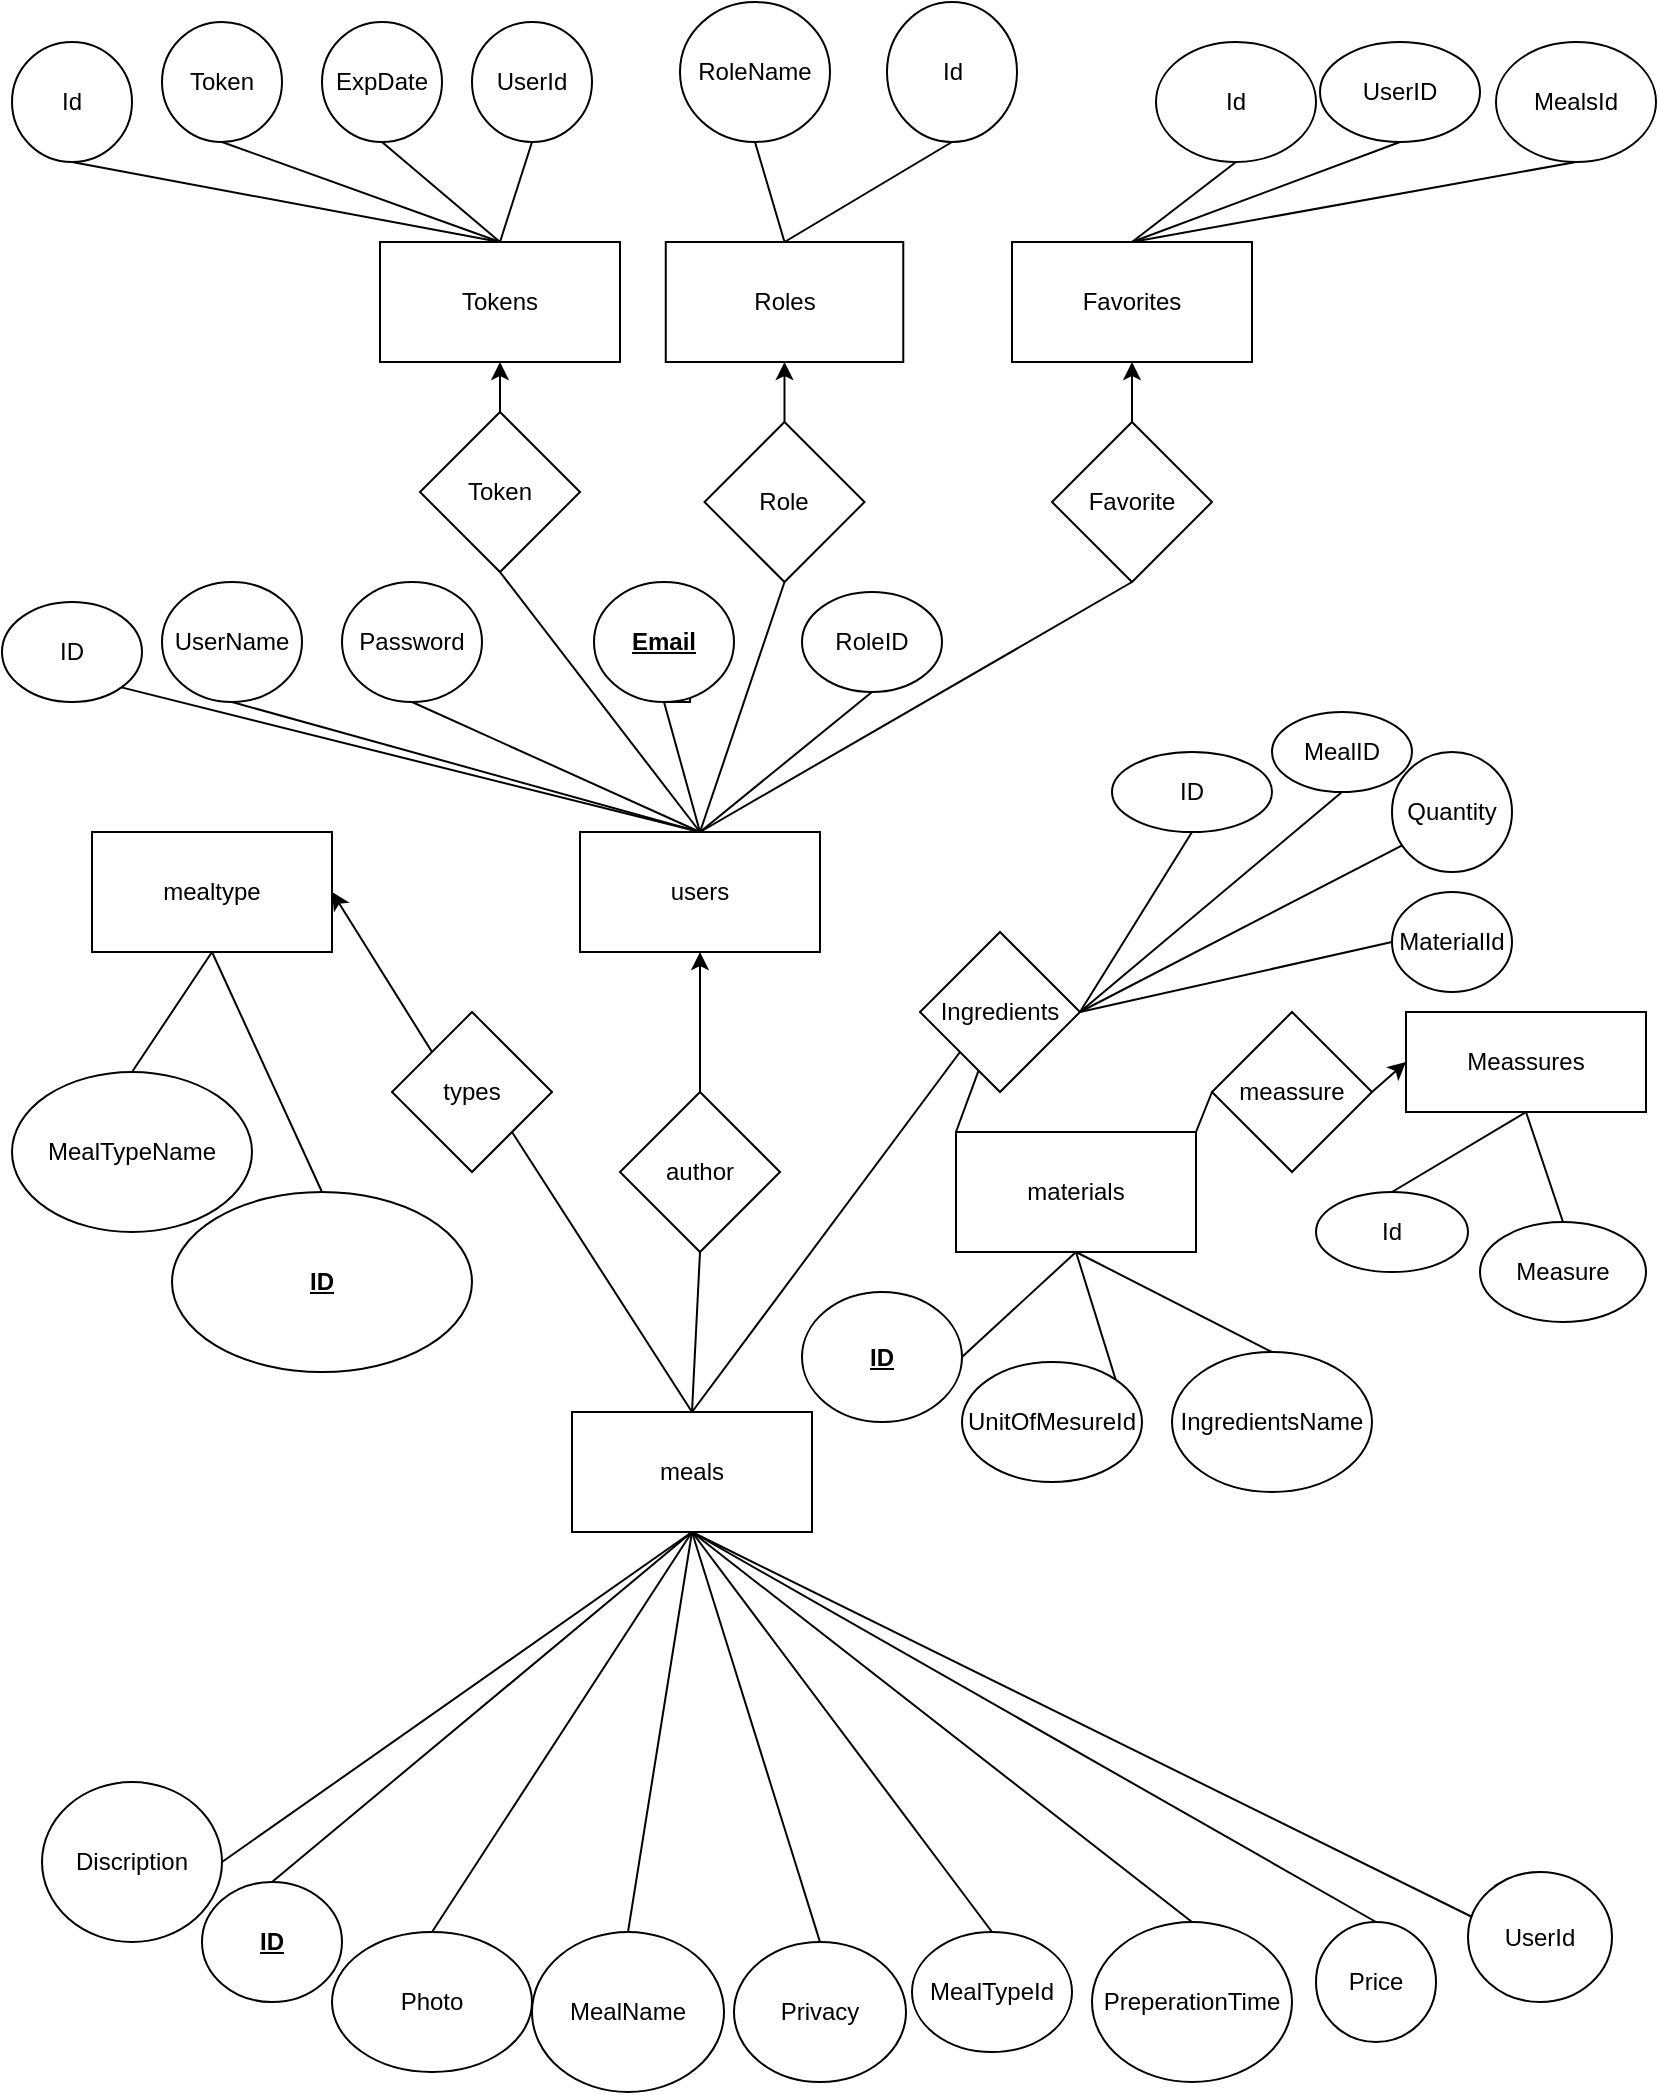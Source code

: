 <mxfile version="20.7.4" type="device"><diagram id="C5RBs43oDa-KdzZeNtuy" name="Page-1"><mxGraphModel dx="2049" dy="1091" grid="1" gridSize="10" guides="1" tooltips="1" connect="1" arrows="1" fold="1" page="1" pageScale="1" pageWidth="827" pageHeight="1169" math="0" shadow="0"><root><mxCell id="WIyWlLk6GJQsqaUBKTNV-0"/><mxCell id="WIyWlLk6GJQsqaUBKTNV-1" parent="WIyWlLk6GJQsqaUBKTNV-0"/><mxCell id="YOdgqenFXAgYVyXsKWTH-5" value="MealTypeName" style="ellipse;whiteSpace=wrap;html=1;" parent="WIyWlLk6GJQsqaUBKTNV-1" vertex="1"><mxGeometry x="5" y="655" width="120" height="80" as="geometry"/></mxCell><mxCell id="YOdgqenFXAgYVyXsKWTH-6" value="UserName" style="ellipse;whiteSpace=wrap;html=1;strokeColor=default;" parent="WIyWlLk6GJQsqaUBKTNV-1" vertex="1"><mxGeometry x="80" y="410" width="70" height="60" as="geometry"/></mxCell><mxCell id="YOdgqenFXAgYVyXsKWTH-7" value="Password" style="ellipse;whiteSpace=wrap;html=1;strokeColor=default;" parent="WIyWlLk6GJQsqaUBKTNV-1" vertex="1"><mxGeometry x="170" y="410" width="70" height="60" as="geometry"/></mxCell><mxCell id="YOdgqenFXAgYVyXsKWTH-8" value="MealName" style="ellipse;whiteSpace=wrap;html=1;strokeColor=default;" parent="WIyWlLk6GJQsqaUBKTNV-1" vertex="1"><mxGeometry x="265" y="1085" width="96" height="80" as="geometry"/></mxCell><mxCell id="YOdgqenFXAgYVyXsKWTH-9" value="PreperationTime" style="ellipse;whiteSpace=wrap;html=1;strokeColor=default;" parent="WIyWlLk6GJQsqaUBKTNV-1" vertex="1"><mxGeometry x="545" y="1080" width="100" height="80" as="geometry"/></mxCell><mxCell id="YOdgqenFXAgYVyXsKWTH-10" value="Price" style="ellipse;whiteSpace=wrap;html=1;strokeColor=default;" parent="WIyWlLk6GJQsqaUBKTNV-1" vertex="1"><mxGeometry x="657" y="1080" width="60" height="60" as="geometry"/></mxCell><mxCell id="YOdgqenFXAgYVyXsKWTH-11" value="Photo" style="ellipse;whiteSpace=wrap;html=1;strokeColor=default;" parent="WIyWlLk6GJQsqaUBKTNV-1" vertex="1"><mxGeometry x="165" y="1085" width="100" height="70" as="geometry"/></mxCell><mxCell id="YOdgqenFXAgYVyXsKWTH-12" value="Discription" style="ellipse;whiteSpace=wrap;html=1;" parent="WIyWlLk6GJQsqaUBKTNV-1" vertex="1"><mxGeometry x="20" y="1010" width="90" height="80" as="geometry"/></mxCell><mxCell id="YOdgqenFXAgYVyXsKWTH-14" value="Quantity" style="ellipse;whiteSpace=wrap;html=1;strokeColor=default;" parent="WIyWlLk6GJQsqaUBKTNV-1" vertex="1"><mxGeometry x="695" y="495" width="60" height="60" as="geometry"/></mxCell><mxCell id="YOdgqenFXAgYVyXsKWTH-15" value="IngredientsName" style="ellipse;whiteSpace=wrap;html=1;" parent="WIyWlLk6GJQsqaUBKTNV-1" vertex="1"><mxGeometry x="585" y="795" width="100" height="70" as="geometry"/></mxCell><mxCell id="YOdgqenFXAgYVyXsKWTH-16" value="UnitOfMesureId" style="ellipse;whiteSpace=wrap;html=1;strokeColor=default;" parent="WIyWlLk6GJQsqaUBKTNV-1" vertex="1"><mxGeometry x="480" y="800" width="90" height="60" as="geometry"/></mxCell><mxCell id="1sOyFFj8viELTWssfKaj-52" style="edgeStyle=orthogonalEdgeStyle;rounded=0;orthogonalLoop=1;jettySize=auto;html=1;exitX=0.5;exitY=1;exitDx=0;exitDy=0;" parent="WIyWlLk6GJQsqaUBKTNV-1" source="YOdgqenFXAgYVyXsKWTH-20" edge="1"><mxGeometry relative="1" as="geometry"><mxPoint x="344.0" y="440" as="targetPoint"/></mxGeometry></mxCell><mxCell id="YOdgqenFXAgYVyXsKWTH-20" value="&lt;b&gt;&lt;u&gt;Email&lt;/u&gt;&lt;/b&gt;" style="ellipse;whiteSpace=wrap;html=1;strokeColor=default;" parent="WIyWlLk6GJQsqaUBKTNV-1" vertex="1"><mxGeometry x="296" y="410" width="70" height="60" as="geometry"/></mxCell><mxCell id="YOdgqenFXAgYVyXsKWTH-21" value="&lt;u&gt;&lt;b&gt;ID&lt;/b&gt;&lt;/u&gt;" style="ellipse;whiteSpace=wrap;html=1;direction=south;strokeColor=default;" parent="WIyWlLk6GJQsqaUBKTNV-1" vertex="1"><mxGeometry x="85" y="715" width="150" height="90" as="geometry"/></mxCell><mxCell id="YOdgqenFXAgYVyXsKWTH-22" value="&lt;b&gt;&lt;u&gt;ID&lt;/u&gt;&lt;/b&gt;" style="ellipse;whiteSpace=wrap;html=1;strokeColor=default;" parent="WIyWlLk6GJQsqaUBKTNV-1" vertex="1"><mxGeometry x="100" y="1060" width="70" height="60" as="geometry"/></mxCell><mxCell id="YOdgqenFXAgYVyXsKWTH-24" value="&lt;b&gt;&lt;u&gt;ID&lt;/u&gt;&lt;/b&gt;" style="ellipse;whiteSpace=wrap;html=1;strokeColor=default;" parent="WIyWlLk6GJQsqaUBKTNV-1" vertex="1"><mxGeometry x="400" y="765" width="80" height="65" as="geometry"/></mxCell><mxCell id="YOdgqenFXAgYVyXsKWTH-25" value="Ingredients" style="rhombus;whiteSpace=wrap;html=1;strokeColor=default;" parent="WIyWlLk6GJQsqaUBKTNV-1" vertex="1"><mxGeometry x="459" y="585" width="80" height="80" as="geometry"/></mxCell><mxCell id="YOdgqenFXAgYVyXsKWTH-26" value="" style="endArrow=none;html=1;rounded=0;entryX=0.089;entryY=0.776;entryDx=0;entryDy=0;entryPerimeter=0;exitX=1;exitY=0.5;exitDx=0;exitDy=0;strokeColor=default;endFill=0;" parent="WIyWlLk6GJQsqaUBKTNV-1" source="YOdgqenFXAgYVyXsKWTH-25" target="YOdgqenFXAgYVyXsKWTH-14" edge="1"><mxGeometry width="50" height="50" relative="1" as="geometry"><mxPoint x="525" y="685" as="sourcePoint"/><mxPoint x="555" y="825" as="targetPoint"/></mxGeometry></mxCell><mxCell id="YOdgqenFXAgYVyXsKWTH-29" value="mealtype" style="rounded=0;whiteSpace=wrap;html=1;strokeColor=default;" parent="WIyWlLk6GJQsqaUBKTNV-1" vertex="1"><mxGeometry x="45" y="535" width="120" height="60" as="geometry"/></mxCell><mxCell id="YOdgqenFXAgYVyXsKWTH-30" value="meals" style="rounded=0;whiteSpace=wrap;html=1;strokeColor=default;" parent="WIyWlLk6GJQsqaUBKTNV-1" vertex="1"><mxGeometry x="285" y="825" width="120" height="60" as="geometry"/></mxCell><mxCell id="YOdgqenFXAgYVyXsKWTH-31" value="users" style="rounded=0;whiteSpace=wrap;html=1;strokeColor=default;" parent="WIyWlLk6GJQsqaUBKTNV-1" vertex="1"><mxGeometry x="289" y="535" width="120" height="60" as="geometry"/></mxCell><mxCell id="YOdgqenFXAgYVyXsKWTH-34" value="" style="endArrow=none;html=1;rounded=0;entryX=0.5;entryY=0;entryDx=0;entryDy=0;strokeColor=default;endFill=0;exitX=0.5;exitY=1;exitDx=0;exitDy=0;" parent="WIyWlLk6GJQsqaUBKTNV-1" source="lvghc1eeIKJdrnbt8-fj-0" target="YOdgqenFXAgYVyXsKWTH-15" edge="1"><mxGeometry width="50" height="50" relative="1" as="geometry"><mxPoint x="595" y="745" as="sourcePoint"/><mxPoint x="555" y="825" as="targetPoint"/></mxGeometry></mxCell><mxCell id="YOdgqenFXAgYVyXsKWTH-40" value="" style="endArrow=none;html=1;rounded=0;entryX=1;entryY=0.5;entryDx=0;entryDy=0;strokeColor=default;endFill=0;exitX=0.5;exitY=1;exitDx=0;exitDy=0;" parent="WIyWlLk6GJQsqaUBKTNV-1" source="lvghc1eeIKJdrnbt8-fj-0" target="YOdgqenFXAgYVyXsKWTH-24" edge="1"><mxGeometry width="50" height="50" relative="1" as="geometry"><mxPoint x="595" y="745" as="sourcePoint"/><mxPoint x="555" y="755" as="targetPoint"/></mxGeometry></mxCell><mxCell id="YOdgqenFXAgYVyXsKWTH-41" value="" style="endArrow=none;html=1;rounded=0;exitX=0.5;exitY=1;exitDx=0;exitDy=0;entryX=0.5;entryY=0;entryDx=0;entryDy=0;strokeColor=default;endFill=0;" parent="WIyWlLk6GJQsqaUBKTNV-1" source="YOdgqenFXAgYVyXsKWTH-30" target="YOdgqenFXAgYVyXsKWTH-8" edge="1"><mxGeometry width="50" height="50" relative="1" as="geometry"><mxPoint x="505" y="1225" as="sourcePoint"/><mxPoint x="555" y="1175" as="targetPoint"/></mxGeometry></mxCell><mxCell id="YOdgqenFXAgYVyXsKWTH-42" value="" style="endArrow=none;html=1;rounded=0;entryX=0.5;entryY=0;entryDx=0;entryDy=0;exitX=0.5;exitY=1;exitDx=0;exitDy=0;strokeColor=default;endFill=0;" parent="WIyWlLk6GJQsqaUBKTNV-1" source="YOdgqenFXAgYVyXsKWTH-30" target="YOdgqenFXAgYVyXsKWTH-9" edge="1"><mxGeometry width="50" height="50" relative="1" as="geometry"><mxPoint x="325" y="1035" as="sourcePoint"/><mxPoint x="555" y="1175" as="targetPoint"/></mxGeometry></mxCell><mxCell id="YOdgqenFXAgYVyXsKWTH-43" value="" style="endArrow=none;html=1;rounded=0;entryX=0.5;entryY=0;entryDx=0;entryDy=0;exitX=0.5;exitY=1;exitDx=0;exitDy=0;strokeColor=default;endFill=0;" parent="WIyWlLk6GJQsqaUBKTNV-1" source="YOdgqenFXAgYVyXsKWTH-30" target="YOdgqenFXAgYVyXsKWTH-10" edge="1"><mxGeometry width="50" height="50" relative="1" as="geometry"><mxPoint x="325" y="1035" as="sourcePoint"/><mxPoint x="525" y="1175" as="targetPoint"/></mxGeometry></mxCell><mxCell id="YOdgqenFXAgYVyXsKWTH-46" value="" style="endArrow=none;html=1;rounded=0;entryX=0.5;entryY=0;entryDx=0;entryDy=0;exitX=0.5;exitY=1;exitDx=0;exitDy=0;strokeColor=default;endFill=0;" parent="WIyWlLk6GJQsqaUBKTNV-1" source="YOdgqenFXAgYVyXsKWTH-30" target="YOdgqenFXAgYVyXsKWTH-11" edge="1"><mxGeometry width="50" height="50" relative="1" as="geometry"><mxPoint x="365" y="1005" as="sourcePoint"/><mxPoint x="525" y="1175" as="targetPoint"/></mxGeometry></mxCell><mxCell id="YOdgqenFXAgYVyXsKWTH-47" value="" style="endArrow=none;html=1;rounded=0;entryX=0.5;entryY=0;entryDx=0;entryDy=0;exitX=0.5;exitY=1;exitDx=0;exitDy=0;strokeColor=default;endFill=0;" parent="WIyWlLk6GJQsqaUBKTNV-1" source="YOdgqenFXAgYVyXsKWTH-29" target="YOdgqenFXAgYVyXsKWTH-5" edge="1"><mxGeometry width="50" height="50" relative="1" as="geometry"><mxPoint x="415" y="1095" as="sourcePoint"/><mxPoint x="465" y="1045" as="targetPoint"/></mxGeometry></mxCell><mxCell id="YOdgqenFXAgYVyXsKWTH-49" value="" style="endArrow=none;html=1;rounded=0;entryX=0.5;entryY=0;entryDx=0;entryDy=0;exitX=0.5;exitY=1;exitDx=0;exitDy=0;strokeColor=default;endFill=0;" parent="WIyWlLk6GJQsqaUBKTNV-1" source="YOdgqenFXAgYVyXsKWTH-30" target="YOdgqenFXAgYVyXsKWTH-22" edge="1"><mxGeometry width="50" height="50" relative="1" as="geometry"><mxPoint x="415" y="1095" as="sourcePoint"/><mxPoint x="465" y="1045" as="targetPoint"/></mxGeometry></mxCell><mxCell id="YOdgqenFXAgYVyXsKWTH-50" value="" style="endArrow=none;html=1;rounded=0;exitX=0.5;exitY=1;exitDx=0;exitDy=0;entryX=0;entryY=0.5;entryDx=0;entryDy=0;strokeColor=default;endFill=0;" parent="WIyWlLk6GJQsqaUBKTNV-1" source="YOdgqenFXAgYVyXsKWTH-29" target="YOdgqenFXAgYVyXsKWTH-21" edge="1"><mxGeometry width="50" height="50" relative="1" as="geometry"><mxPoint x="415" y="1095" as="sourcePoint"/><mxPoint x="465" y="1045" as="targetPoint"/></mxGeometry></mxCell><mxCell id="YOdgqenFXAgYVyXsKWTH-53" value="" style="endArrow=none;html=1;rounded=0;entryX=1;entryY=0.5;entryDx=0;entryDy=0;exitX=0.5;exitY=1;exitDx=0;exitDy=0;strokeColor=default;endFill=0;" parent="WIyWlLk6GJQsqaUBKTNV-1" source="YOdgqenFXAgYVyXsKWTH-30" target="YOdgqenFXAgYVyXsKWTH-12" edge="1"><mxGeometry width="50" height="50" relative="1" as="geometry"><mxPoint x="365" y="985" as="sourcePoint"/><mxPoint x="465" y="1285" as="targetPoint"/></mxGeometry></mxCell><mxCell id="YOdgqenFXAgYVyXsKWTH-54" value="" style="endArrow=none;html=1;rounded=0;entryX=0.5;entryY=1;entryDx=0;entryDy=0;exitX=0.5;exitY=0;exitDx=0;exitDy=0;strokeColor=default;endFill=0;" parent="WIyWlLk6GJQsqaUBKTNV-1" source="YOdgqenFXAgYVyXsKWTH-31" target="YOdgqenFXAgYVyXsKWTH-6" edge="1"><mxGeometry width="50" height="50" relative="1" as="geometry"><mxPoint x="415" y="865" as="sourcePoint"/><mxPoint x="170" y="465" as="targetPoint"/></mxGeometry></mxCell><mxCell id="YOdgqenFXAgYVyXsKWTH-55" value="" style="endArrow=none;html=1;rounded=0;entryX=0.5;entryY=1;entryDx=0;entryDy=0;exitX=0.5;exitY=0;exitDx=0;exitDy=0;strokeColor=default;endFill=0;" parent="WIyWlLk6GJQsqaUBKTNV-1" source="YOdgqenFXAgYVyXsKWTH-31" target="YOdgqenFXAgYVyXsKWTH-7" edge="1"><mxGeometry width="50" height="50" relative="1" as="geometry"><mxPoint x="415" y="865" as="sourcePoint"/><mxPoint x="465" y="815" as="targetPoint"/></mxGeometry></mxCell><mxCell id="YOdgqenFXAgYVyXsKWTH-56" value="" style="endArrow=none;html=1;rounded=0;exitX=0.5;exitY=0;exitDx=0;exitDy=0;entryX=0.5;entryY=1;entryDx=0;entryDy=0;strokeColor=default;endFill=0;" parent="WIyWlLk6GJQsqaUBKTNV-1" source="YOdgqenFXAgYVyXsKWTH-31" target="YOdgqenFXAgYVyXsKWTH-20" edge="1"><mxGeometry width="50" height="50" relative="1" as="geometry"><mxPoint x="415" y="865" as="sourcePoint"/><mxPoint x="465" y="815" as="targetPoint"/></mxGeometry></mxCell><mxCell id="YOdgqenFXAgYVyXsKWTH-58" value="" style="endArrow=none;html=1;rounded=0;entryX=0;entryY=1;entryDx=0;entryDy=0;exitX=0.5;exitY=0;exitDx=0;exitDy=0;strokeColor=default;endFill=0;" parent="WIyWlLk6GJQsqaUBKTNV-1" source="YOdgqenFXAgYVyXsKWTH-30" target="YOdgqenFXAgYVyXsKWTH-25" edge="1"><mxGeometry width="50" height="50" relative="1" as="geometry"><mxPoint x="415" y="865" as="sourcePoint"/><mxPoint x="465" y="815" as="targetPoint"/></mxGeometry></mxCell><mxCell id="YOdgqenFXAgYVyXsKWTH-59" value="" style="endArrow=none;html=1;rounded=0;entryX=0;entryY=0;entryDx=0;entryDy=0;strokeColor=default;endFill=0;" parent="WIyWlLk6GJQsqaUBKTNV-1" source="YOdgqenFXAgYVyXsKWTH-25" target="lvghc1eeIKJdrnbt8-fj-0" edge="1"><mxGeometry width="50" height="50" relative="1" as="geometry"><mxPoint x="415" y="865" as="sourcePoint"/><mxPoint x="555" y="705" as="targetPoint"/></mxGeometry></mxCell><mxCell id="YOdgqenFXAgYVyXsKWTH-60" value="" style="endArrow=classic;html=1;rounded=0;entryX=1;entryY=0.5;entryDx=0;entryDy=0;exitX=0;exitY=0;exitDx=0;exitDy=0;strokeColor=default;endFill=1;startArrow=none;" parent="WIyWlLk6GJQsqaUBKTNV-1" source="YOdgqenFXAgYVyXsKWTH-73" target="YOdgqenFXAgYVyXsKWTH-29" edge="1"><mxGeometry width="50" height="50" relative="1" as="geometry"><mxPoint x="415" y="865" as="sourcePoint"/><mxPoint x="465" y="815" as="targetPoint"/></mxGeometry></mxCell><mxCell id="YOdgqenFXAgYVyXsKWTH-61" value="author" style="rhombus;whiteSpace=wrap;html=1;strokeColor=default;" parent="WIyWlLk6GJQsqaUBKTNV-1" vertex="1"><mxGeometry x="309" y="665" width="80" height="80" as="geometry"/></mxCell><mxCell id="YOdgqenFXAgYVyXsKWTH-62" value="" style="endArrow=classic;html=1;rounded=0;entryX=0.5;entryY=1;entryDx=0;entryDy=0;exitX=0.5;exitY=0;exitDx=0;exitDy=0;strokeColor=default;" parent="WIyWlLk6GJQsqaUBKTNV-1" source="YOdgqenFXAgYVyXsKWTH-61" target="YOdgqenFXAgYVyXsKWTH-31" edge="1"><mxGeometry width="50" height="50" relative="1" as="geometry"><mxPoint x="349" y="655" as="sourcePoint"/><mxPoint x="465" y="815" as="targetPoint"/></mxGeometry></mxCell><mxCell id="YOdgqenFXAgYVyXsKWTH-68" value="" style="endArrow=none;html=1;rounded=0;exitX=0.5;exitY=1;exitDx=0;exitDy=0;strokeColor=default;endFill=0;entryX=1;entryY=0;entryDx=0;entryDy=0;" parent="WIyWlLk6GJQsqaUBKTNV-1" source="lvghc1eeIKJdrnbt8-fj-0" target="YOdgqenFXAgYVyXsKWTH-16" edge="1"><mxGeometry width="50" height="50" relative="1" as="geometry"><mxPoint x="595" y="745" as="sourcePoint"/><mxPoint x="715" y="865" as="targetPoint"/></mxGeometry></mxCell><mxCell id="YOdgqenFXAgYVyXsKWTH-73" value="types" style="rhombus;whiteSpace=wrap;html=1;strokeColor=default;" parent="WIyWlLk6GJQsqaUBKTNV-1" vertex="1"><mxGeometry x="195" y="625" width="80" height="80" as="geometry"/></mxCell><mxCell id="YOdgqenFXAgYVyXsKWTH-74" value="" style="endArrow=none;html=1;rounded=0;entryX=1;entryY=1;entryDx=0;entryDy=0;exitX=0.5;exitY=0;exitDx=0;exitDy=0;strokeColor=default;endFill=0;" parent="WIyWlLk6GJQsqaUBKTNV-1" source="YOdgqenFXAgYVyXsKWTH-30" target="YOdgqenFXAgYVyXsKWTH-73" edge="1"><mxGeometry width="50" height="50" relative="1" as="geometry"><mxPoint x="345" y="825" as="sourcePoint"/><mxPoint x="165" y="565" as="targetPoint"/></mxGeometry></mxCell><mxCell id="YOdgqenFXAgYVyXsKWTH-75" value="" style="endArrow=none;html=1;rounded=0;strokeColor=default;entryX=0.5;entryY=1;entryDx=0;entryDy=0;exitX=0.5;exitY=0;exitDx=0;exitDy=0;" parent="WIyWlLk6GJQsqaUBKTNV-1" source="YOdgqenFXAgYVyXsKWTH-30" target="YOdgqenFXAgYVyXsKWTH-61" edge="1"><mxGeometry width="50" height="50" relative="1" as="geometry"><mxPoint x="485" y="895" as="sourcePoint"/><mxPoint x="535" y="845" as="targetPoint"/></mxGeometry></mxCell><mxCell id="1sOyFFj8viELTWssfKaj-1" value="Meassures" style="rounded=0;whiteSpace=wrap;html=1;" parent="WIyWlLk6GJQsqaUBKTNV-1" vertex="1"><mxGeometry x="702" y="625" width="120" height="50" as="geometry"/></mxCell><mxCell id="1sOyFFj8viELTWssfKaj-2" value="Id" style="ellipse;whiteSpace=wrap;html=1;" parent="WIyWlLk6GJQsqaUBKTNV-1" vertex="1"><mxGeometry x="657" y="715" width="76" height="40" as="geometry"/></mxCell><mxCell id="1sOyFFj8viELTWssfKaj-3" value="Measure" style="ellipse;whiteSpace=wrap;html=1;" parent="WIyWlLk6GJQsqaUBKTNV-1" vertex="1"><mxGeometry x="739" y="730" width="83" height="50" as="geometry"/></mxCell><mxCell id="1sOyFFj8viELTWssfKaj-4" value="" style="endArrow=none;html=1;rounded=0;entryX=0.5;entryY=1;entryDx=0;entryDy=0;exitX=0.5;exitY=0;exitDx=0;exitDy=0;" parent="WIyWlLk6GJQsqaUBKTNV-1" source="1sOyFFj8viELTWssfKaj-2" target="1sOyFFj8viELTWssfKaj-1" edge="1"><mxGeometry width="50" height="50" relative="1" as="geometry"><mxPoint x="515" y="785" as="sourcePoint"/><mxPoint x="565" y="735" as="targetPoint"/></mxGeometry></mxCell><mxCell id="1sOyFFj8viELTWssfKaj-5" value="" style="endArrow=none;html=1;rounded=0;entryX=0.5;entryY=1;entryDx=0;entryDy=0;exitX=0.5;exitY=0;exitDx=0;exitDy=0;" parent="WIyWlLk6GJQsqaUBKTNV-1" source="1sOyFFj8viELTWssfKaj-3" target="1sOyFFj8viELTWssfKaj-1" edge="1"><mxGeometry width="50" height="50" relative="1" as="geometry"><mxPoint x="515" y="785" as="sourcePoint"/><mxPoint x="565" y="735" as="targetPoint"/></mxGeometry></mxCell><mxCell id="1sOyFFj8viELTWssfKaj-7" value="Privacy" style="ellipse;whiteSpace=wrap;html=1;" parent="WIyWlLk6GJQsqaUBKTNV-1" vertex="1"><mxGeometry x="366" y="1090" width="86" height="70" as="geometry"/></mxCell><mxCell id="1sOyFFj8viELTWssfKaj-8" value="" style="endArrow=none;html=1;rounded=0;entryX=0.5;entryY=1;entryDx=0;entryDy=0;exitX=0.5;exitY=0;exitDx=0;exitDy=0;" parent="WIyWlLk6GJQsqaUBKTNV-1" source="1sOyFFj8viELTWssfKaj-7" target="YOdgqenFXAgYVyXsKWTH-30" edge="1"><mxGeometry width="50" height="50" relative="1" as="geometry"><mxPoint x="425" y="1065" as="sourcePoint"/><mxPoint x="475" y="1015" as="targetPoint"/></mxGeometry></mxCell><mxCell id="1sOyFFj8viELTWssfKaj-9" value="UserId" style="ellipse;whiteSpace=wrap;html=1;" parent="WIyWlLk6GJQsqaUBKTNV-1" vertex="1"><mxGeometry x="733" y="1055" width="72" height="65" as="geometry"/></mxCell><mxCell id="1sOyFFj8viELTWssfKaj-10" value="" style="endArrow=none;html=1;rounded=0;exitX=0.5;exitY=1;exitDx=0;exitDy=0;entryX=0.029;entryY=0.346;entryDx=0;entryDy=0;entryPerimeter=0;" parent="WIyWlLk6GJQsqaUBKTNV-1" source="YOdgqenFXAgYVyXsKWTH-30" target="1sOyFFj8viELTWssfKaj-9" edge="1"><mxGeometry width="50" height="50" relative="1" as="geometry"><mxPoint x="425" y="1065" as="sourcePoint"/><mxPoint x="475" y="1015" as="targetPoint"/></mxGeometry></mxCell><mxCell id="1sOyFFj8viELTWssfKaj-11" style="edgeStyle=orthogonalEdgeStyle;rounded=0;orthogonalLoop=1;jettySize=auto;html=1;exitX=0.5;exitY=1;exitDx=0;exitDy=0;" parent="WIyWlLk6GJQsqaUBKTNV-1" source="1sOyFFj8viELTWssfKaj-9" target="1sOyFFj8viELTWssfKaj-9" edge="1"><mxGeometry relative="1" as="geometry"/></mxCell><mxCell id="1sOyFFj8viELTWssfKaj-14" value="MealID" style="ellipse;whiteSpace=wrap;html=1;" parent="WIyWlLk6GJQsqaUBKTNV-1" vertex="1"><mxGeometry x="635" y="475" width="70" height="40" as="geometry"/></mxCell><mxCell id="1sOyFFj8viELTWssfKaj-15" value="" style="endArrow=none;html=1;rounded=0;entryX=0.5;entryY=1;entryDx=0;entryDy=0;exitX=1;exitY=0.5;exitDx=0;exitDy=0;" parent="WIyWlLk6GJQsqaUBKTNV-1" source="YOdgqenFXAgYVyXsKWTH-25" target="1sOyFFj8viELTWssfKaj-14" edge="1"><mxGeometry width="50" height="50" relative="1" as="geometry"><mxPoint x="425" y="645" as="sourcePoint"/><mxPoint x="475" y="595" as="targetPoint"/></mxGeometry></mxCell><mxCell id="1sOyFFj8viELTWssfKaj-16" value="ID" style="ellipse;whiteSpace=wrap;html=1;" parent="WIyWlLk6GJQsqaUBKTNV-1" vertex="1"><mxGeometry x="555" y="495" width="80" height="40" as="geometry"/></mxCell><mxCell id="1sOyFFj8viELTWssfKaj-17" value="" style="endArrow=none;html=1;rounded=0;entryX=0.5;entryY=1;entryDx=0;entryDy=0;exitX=1;exitY=0.5;exitDx=0;exitDy=0;" parent="WIyWlLk6GJQsqaUBKTNV-1" source="YOdgqenFXAgYVyXsKWTH-25" target="1sOyFFj8viELTWssfKaj-16" edge="1"><mxGeometry width="50" height="50" relative="1" as="geometry"><mxPoint x="425" y="645" as="sourcePoint"/><mxPoint x="475" y="595" as="targetPoint"/></mxGeometry></mxCell><mxCell id="1sOyFFj8viELTWssfKaj-18" value="MaterialId" style="ellipse;whiteSpace=wrap;html=1;" parent="WIyWlLk6GJQsqaUBKTNV-1" vertex="1"><mxGeometry x="695" y="565" width="60" height="50" as="geometry"/></mxCell><mxCell id="1sOyFFj8viELTWssfKaj-19" value="" style="endArrow=none;html=1;rounded=0;entryX=0;entryY=0.5;entryDx=0;entryDy=0;exitX=1;exitY=0.5;exitDx=0;exitDy=0;" parent="WIyWlLk6GJQsqaUBKTNV-1" source="YOdgqenFXAgYVyXsKWTH-25" target="1sOyFFj8viELTWssfKaj-18" edge="1"><mxGeometry width="50" height="50" relative="1" as="geometry"><mxPoint x="425" y="645" as="sourcePoint"/><mxPoint x="475" y="595" as="targetPoint"/></mxGeometry></mxCell><mxCell id="1sOyFFj8viELTWssfKaj-22" value="MealTypeId" style="ellipse;whiteSpace=wrap;html=1;" parent="WIyWlLk6GJQsqaUBKTNV-1" vertex="1"><mxGeometry x="455" y="1085" width="80" height="60" as="geometry"/></mxCell><mxCell id="1sOyFFj8viELTWssfKaj-23" value="" style="endArrow=none;html=1;rounded=0;entryX=0.5;entryY=1;entryDx=0;entryDy=0;exitX=0.5;exitY=0;exitDx=0;exitDy=0;" parent="WIyWlLk6GJQsqaUBKTNV-1" source="1sOyFFj8viELTWssfKaj-22" target="YOdgqenFXAgYVyXsKWTH-30" edge="1"><mxGeometry width="50" height="50" relative="1" as="geometry"><mxPoint x="425" y="955" as="sourcePoint"/><mxPoint x="475" y="905" as="targetPoint"/></mxGeometry></mxCell><mxCell id="1sOyFFj8viELTWssfKaj-24" value="ID" style="ellipse;whiteSpace=wrap;html=1;" parent="WIyWlLk6GJQsqaUBKTNV-1" vertex="1"><mxGeometry y="420" width="70" height="50" as="geometry"/></mxCell><mxCell id="1sOyFFj8viELTWssfKaj-25" value="" style="endArrow=none;html=1;rounded=0;entryX=1;entryY=1;entryDx=0;entryDy=0;exitX=0.5;exitY=0;exitDx=0;exitDy=0;" parent="WIyWlLk6GJQsqaUBKTNV-1" source="YOdgqenFXAgYVyXsKWTH-31" target="1sOyFFj8viELTWssfKaj-24" edge="1"><mxGeometry width="50" height="50" relative="1" as="geometry"><mxPoint x="425" y="645" as="sourcePoint"/><mxPoint x="475" y="595" as="targetPoint"/></mxGeometry></mxCell><mxCell id="1sOyFFj8viELTWssfKaj-26" value="RoleID" style="ellipse;whiteSpace=wrap;html=1;" parent="WIyWlLk6GJQsqaUBKTNV-1" vertex="1"><mxGeometry x="400" y="415" width="70" height="50" as="geometry"/></mxCell><mxCell id="1sOyFFj8viELTWssfKaj-27" value="MealsId" style="ellipse;whiteSpace=wrap;html=1;" parent="WIyWlLk6GJQsqaUBKTNV-1" vertex="1"><mxGeometry x="747" y="140" width="80" height="60" as="geometry"/></mxCell><mxCell id="1sOyFFj8viELTWssfKaj-28" value="" style="endArrow=none;html=1;rounded=0;entryX=0.5;entryY=1;entryDx=0;entryDy=0;exitX=0.5;exitY=0;exitDx=0;exitDy=0;" parent="WIyWlLk6GJQsqaUBKTNV-1" source="YOdgqenFXAgYVyXsKWTH-31" target="1sOyFFj8viELTWssfKaj-26" edge="1"><mxGeometry width="50" height="50" relative="1" as="geometry"><mxPoint x="425" y="645" as="sourcePoint"/><mxPoint x="475" y="595" as="targetPoint"/></mxGeometry></mxCell><mxCell id="1sOyFFj8viELTWssfKaj-30" value="Tokens" style="rounded=0;whiteSpace=wrap;html=1;" parent="WIyWlLk6GJQsqaUBKTNV-1" vertex="1"><mxGeometry x="189" y="240" width="120" height="60" as="geometry"/></mxCell><mxCell id="1sOyFFj8viELTWssfKaj-31" value="Roles" style="rounded=0;whiteSpace=wrap;html=1;" parent="WIyWlLk6GJQsqaUBKTNV-1" vertex="1"><mxGeometry x="331.88" y="240" width="118.75" height="60" as="geometry"/></mxCell><mxCell id="1sOyFFj8viELTWssfKaj-32" value="RoleName" style="ellipse;whiteSpace=wrap;html=1;" parent="WIyWlLk6GJQsqaUBKTNV-1" vertex="1"><mxGeometry x="339" y="120" width="75" height="70" as="geometry"/></mxCell><mxCell id="1sOyFFj8viELTWssfKaj-33" value="Id" style="ellipse;whiteSpace=wrap;html=1;" parent="WIyWlLk6GJQsqaUBKTNV-1" vertex="1"><mxGeometry x="442.5" y="120" width="65" height="70" as="geometry"/></mxCell><mxCell id="1sOyFFj8viELTWssfKaj-34" value="" style="endArrow=none;html=1;rounded=0;entryX=0.5;entryY=1;entryDx=0;entryDy=0;exitX=0.5;exitY=0;exitDx=0;exitDy=0;" parent="WIyWlLk6GJQsqaUBKTNV-1" source="1sOyFFj8viELTWssfKaj-31" target="1sOyFFj8viELTWssfKaj-32" edge="1"><mxGeometry width="50" height="50" relative="1" as="geometry"><mxPoint x="430" y="320" as="sourcePoint"/><mxPoint x="480" y="270" as="targetPoint"/></mxGeometry></mxCell><mxCell id="1sOyFFj8viELTWssfKaj-35" value="" style="endArrow=none;html=1;rounded=0;entryX=0.5;entryY=1;entryDx=0;entryDy=0;exitX=0.5;exitY=0;exitDx=0;exitDy=0;" parent="WIyWlLk6GJQsqaUBKTNV-1" source="1sOyFFj8viELTWssfKaj-31" target="1sOyFFj8viELTWssfKaj-33" edge="1"><mxGeometry width="50" height="50" relative="1" as="geometry"><mxPoint x="430" y="320" as="sourcePoint"/><mxPoint x="480" y="270" as="targetPoint"/></mxGeometry></mxCell><mxCell id="1sOyFFj8viELTWssfKaj-36" value="UserId" style="ellipse;whiteSpace=wrap;html=1;aspect=fixed;" parent="WIyWlLk6GJQsqaUBKTNV-1" vertex="1"><mxGeometry x="235" y="130" width="60" height="60" as="geometry"/></mxCell><mxCell id="1sOyFFj8viELTWssfKaj-37" value="ExpDate" style="ellipse;whiteSpace=wrap;html=1;aspect=fixed;" parent="WIyWlLk6GJQsqaUBKTNV-1" vertex="1"><mxGeometry x="160" y="130" width="60" height="60" as="geometry"/></mxCell><mxCell id="1sOyFFj8viELTWssfKaj-38" value="Token" style="ellipse;whiteSpace=wrap;html=1;aspect=fixed;" parent="WIyWlLk6GJQsqaUBKTNV-1" vertex="1"><mxGeometry x="80" y="130" width="60" height="60" as="geometry"/></mxCell><mxCell id="1sOyFFj8viELTWssfKaj-39" value="Id" style="ellipse;whiteSpace=wrap;html=1;aspect=fixed;" parent="WIyWlLk6GJQsqaUBKTNV-1" vertex="1"><mxGeometry x="5" y="140" width="60" height="60" as="geometry"/></mxCell><mxCell id="1sOyFFj8viELTWssfKaj-40" value="" style="endArrow=none;html=1;rounded=0;entryX=0.5;entryY=1;entryDx=0;entryDy=0;exitX=0.5;exitY=0;exitDx=0;exitDy=0;" parent="WIyWlLk6GJQsqaUBKTNV-1" source="1sOyFFj8viELTWssfKaj-30" target="1sOyFFj8viELTWssfKaj-39" edge="1"><mxGeometry width="50" height="50" relative="1" as="geometry"><mxPoint x="430" y="320" as="sourcePoint"/><mxPoint x="480" y="270" as="targetPoint"/></mxGeometry></mxCell><mxCell id="1sOyFFj8viELTWssfKaj-41" value="" style="endArrow=none;html=1;rounded=0;entryX=0.5;entryY=1;entryDx=0;entryDy=0;exitX=0.5;exitY=0;exitDx=0;exitDy=0;" parent="WIyWlLk6GJQsqaUBKTNV-1" source="1sOyFFj8viELTWssfKaj-30" target="1sOyFFj8viELTWssfKaj-38" edge="1"><mxGeometry width="50" height="50" relative="1" as="geometry"><mxPoint x="230" y="220" as="sourcePoint"/><mxPoint x="130" y="200" as="targetPoint"/></mxGeometry></mxCell><mxCell id="1sOyFFj8viELTWssfKaj-42" value="" style="endArrow=none;html=1;rounded=0;exitX=0.5;exitY=1;exitDx=0;exitDy=0;entryX=0.5;entryY=0;entryDx=0;entryDy=0;" parent="WIyWlLk6GJQsqaUBKTNV-1" source="1sOyFFj8viELTWssfKaj-37" target="1sOyFFj8viELTWssfKaj-30" edge="1"><mxGeometry width="50" height="50" relative="1" as="geometry"><mxPoint x="255" y="240" as="sourcePoint"/><mxPoint x="330" y="240" as="targetPoint"/></mxGeometry></mxCell><mxCell id="1sOyFFj8viELTWssfKaj-43" value="" style="endArrow=none;html=1;rounded=0;entryX=0.5;entryY=1;entryDx=0;entryDy=0;exitX=0.5;exitY=0;exitDx=0;exitDy=0;" parent="WIyWlLk6GJQsqaUBKTNV-1" source="1sOyFFj8viELTWssfKaj-30" target="1sOyFFj8viELTWssfKaj-36" edge="1"><mxGeometry width="50" height="50" relative="1" as="geometry"><mxPoint x="265" y="250" as="sourcePoint"/><mxPoint x="150" y="220" as="targetPoint"/></mxGeometry></mxCell><mxCell id="1sOyFFj8viELTWssfKaj-46" value="Favorites" style="rounded=0;whiteSpace=wrap;html=1;" parent="WIyWlLk6GJQsqaUBKTNV-1" vertex="1"><mxGeometry x="505" y="240" width="120" height="60" as="geometry"/></mxCell><mxCell id="1sOyFFj8viELTWssfKaj-49" value="Token" style="rhombus;whiteSpace=wrap;html=1;" parent="WIyWlLk6GJQsqaUBKTNV-1" vertex="1"><mxGeometry x="209" y="325" width="80" height="80" as="geometry"/></mxCell><mxCell id="1sOyFFj8viELTWssfKaj-50" value="Role" style="rhombus;whiteSpace=wrap;html=1;" parent="WIyWlLk6GJQsqaUBKTNV-1" vertex="1"><mxGeometry x="351.25" y="330" width="80" height="80" as="geometry"/></mxCell><mxCell id="1sOyFFj8viELTWssfKaj-53" value="Favorite" style="rhombus;whiteSpace=wrap;html=1;" parent="WIyWlLk6GJQsqaUBKTNV-1" vertex="1"><mxGeometry x="525" y="330" width="80" height="80" as="geometry"/></mxCell><mxCell id="1sOyFFj8viELTWssfKaj-54" value="" style="endArrow=classic;html=1;rounded=0;entryX=0.5;entryY=1;entryDx=0;entryDy=0;exitX=0.5;exitY=0;exitDx=0;exitDy=0;" parent="WIyWlLk6GJQsqaUBKTNV-1" source="1sOyFFj8viELTWssfKaj-49" target="1sOyFFj8viELTWssfKaj-30" edge="1"><mxGeometry width="50" height="50" relative="1" as="geometry"><mxPoint x="420" y="320" as="sourcePoint"/><mxPoint x="470" y="270" as="targetPoint"/></mxGeometry></mxCell><mxCell id="1sOyFFj8viELTWssfKaj-55" value="" style="endArrow=classic;html=1;rounded=0;entryX=0.5;entryY=1;entryDx=0;entryDy=0;exitX=0.5;exitY=0;exitDx=0;exitDy=0;" parent="WIyWlLk6GJQsqaUBKTNV-1" source="1sOyFFj8viELTWssfKaj-50" target="1sOyFFj8viELTWssfKaj-31" edge="1"><mxGeometry width="50" height="50" relative="1" as="geometry"><mxPoint x="411" y="310" as="sourcePoint"/><mxPoint x="470" y="520" as="targetPoint"/></mxGeometry></mxCell><mxCell id="1sOyFFj8viELTWssfKaj-57" value="" style="endArrow=classic;html=1;rounded=0;entryX=0.5;entryY=1;entryDx=0;entryDy=0;exitX=0.5;exitY=0;exitDx=0;exitDy=0;" parent="WIyWlLk6GJQsqaUBKTNV-1" source="1sOyFFj8viELTWssfKaj-53" target="1sOyFFj8viELTWssfKaj-46" edge="1"><mxGeometry width="50" height="50" relative="1" as="geometry"><mxPoint x="420" y="570" as="sourcePoint"/><mxPoint x="470" y="520" as="targetPoint"/></mxGeometry></mxCell><mxCell id="1sOyFFj8viELTWssfKaj-58" value="" style="endArrow=none;html=1;rounded=0;entryX=0.5;entryY=1;entryDx=0;entryDy=0;exitX=0.5;exitY=0;exitDx=0;exitDy=0;" parent="WIyWlLk6GJQsqaUBKTNV-1" source="YOdgqenFXAgYVyXsKWTH-31" target="1sOyFFj8viELTWssfKaj-49" edge="1"><mxGeometry width="50" height="50" relative="1" as="geometry"><mxPoint x="420" y="570" as="sourcePoint"/><mxPoint x="470" y="520" as="targetPoint"/></mxGeometry></mxCell><mxCell id="1sOyFFj8viELTWssfKaj-59" value="" style="endArrow=none;html=1;rounded=0;entryX=0.5;entryY=1;entryDx=0;entryDy=0;exitX=0.5;exitY=0;exitDx=0;exitDy=0;" parent="WIyWlLk6GJQsqaUBKTNV-1" source="YOdgqenFXAgYVyXsKWTH-31" target="1sOyFFj8viELTWssfKaj-50" edge="1"><mxGeometry width="50" height="50" relative="1" as="geometry"><mxPoint x="420" y="570" as="sourcePoint"/><mxPoint x="470" y="520" as="targetPoint"/></mxGeometry></mxCell><mxCell id="1sOyFFj8viELTWssfKaj-60" value="" style="endArrow=none;html=1;rounded=0;entryX=0.5;entryY=1;entryDx=0;entryDy=0;exitX=0.5;exitY=0;exitDx=0;exitDy=0;" parent="WIyWlLk6GJQsqaUBKTNV-1" source="YOdgqenFXAgYVyXsKWTH-31" target="1sOyFFj8viELTWssfKaj-53" edge="1"><mxGeometry width="50" height="50" relative="1" as="geometry"><mxPoint x="420" y="570" as="sourcePoint"/><mxPoint x="470" y="520" as="targetPoint"/></mxGeometry></mxCell><mxCell id="1sOyFFj8viELTWssfKaj-61" value="Id" style="ellipse;whiteSpace=wrap;html=1;" parent="WIyWlLk6GJQsqaUBKTNV-1" vertex="1"><mxGeometry x="577" y="140" width="80" height="60" as="geometry"/></mxCell><mxCell id="1sOyFFj8viELTWssfKaj-62" value="" style="endArrow=none;html=1;rounded=0;entryX=0.5;entryY=1;entryDx=0;entryDy=0;exitX=0.5;exitY=0;exitDx=0;exitDy=0;" parent="WIyWlLk6GJQsqaUBKTNV-1" source="1sOyFFj8viELTWssfKaj-46" target="1sOyFFj8viELTWssfKaj-61" edge="1"><mxGeometry width="50" height="50" relative="1" as="geometry"><mxPoint x="420" y="450" as="sourcePoint"/><mxPoint x="470" y="400" as="targetPoint"/></mxGeometry></mxCell><mxCell id="1sOyFFj8viELTWssfKaj-64" value="UserID" style="ellipse;whiteSpace=wrap;html=1;" parent="WIyWlLk6GJQsqaUBKTNV-1" vertex="1"><mxGeometry x="659" y="140" width="80" height="50" as="geometry"/></mxCell><mxCell id="1sOyFFj8viELTWssfKaj-65" value="" style="endArrow=none;html=1;rounded=0;entryX=0.5;entryY=0;entryDx=0;entryDy=0;exitX=0.5;exitY=1;exitDx=0;exitDy=0;" parent="WIyWlLk6GJQsqaUBKTNV-1" source="1sOyFFj8viELTWssfKaj-64" target="1sOyFFj8viELTWssfKaj-46" edge="1"><mxGeometry width="50" height="50" relative="1" as="geometry"><mxPoint x="420" y="450" as="sourcePoint"/><mxPoint x="470" y="400" as="targetPoint"/></mxGeometry></mxCell><mxCell id="1sOyFFj8viELTWssfKaj-66" value="" style="endArrow=none;html=1;rounded=0;entryX=0.5;entryY=1;entryDx=0;entryDy=0;exitX=0.5;exitY=0;exitDx=0;exitDy=0;" parent="WIyWlLk6GJQsqaUBKTNV-1" source="1sOyFFj8viELTWssfKaj-46" target="1sOyFFj8viELTWssfKaj-27" edge="1"><mxGeometry width="50" height="50" relative="1" as="geometry"><mxPoint x="420" y="450" as="sourcePoint"/><mxPoint x="470" y="400" as="targetPoint"/></mxGeometry></mxCell><mxCell id="3pCYcEQCDWg5af9sxFke-3" style="edgeStyle=orthogonalEdgeStyle;rounded=0;orthogonalLoop=1;jettySize=auto;html=1;exitX=0;exitY=0.5;exitDx=0;exitDy=0;" parent="WIyWlLk6GJQsqaUBKTNV-1" edge="1"><mxGeometry relative="1" as="geometry"><mxPoint x="-330" y="614" as="sourcePoint"/></mxGeometry></mxCell><mxCell id="lvghc1eeIKJdrnbt8-fj-0" value="materials" style="rounded=0;whiteSpace=wrap;html=1;" vertex="1" parent="WIyWlLk6GJQsqaUBKTNV-1"><mxGeometry x="477" y="685" width="120" height="60" as="geometry"/></mxCell><mxCell id="lvghc1eeIKJdrnbt8-fj-1" value="meassure" style="rhombus;whiteSpace=wrap;html=1;" vertex="1" parent="WIyWlLk6GJQsqaUBKTNV-1"><mxGeometry x="605" y="625" width="80" height="80" as="geometry"/></mxCell><mxCell id="lvghc1eeIKJdrnbt8-fj-2" value="" style="endArrow=none;html=1;rounded=0;entryX=0;entryY=0.5;entryDx=0;entryDy=0;exitX=1;exitY=0;exitDx=0;exitDy=0;" edge="1" parent="WIyWlLk6GJQsqaUBKTNV-1" source="lvghc1eeIKJdrnbt8-fj-0" target="lvghc1eeIKJdrnbt8-fj-1"><mxGeometry width="50" height="50" relative="1" as="geometry"><mxPoint x="597" y="685" as="sourcePoint"/><mxPoint x="702" y="650" as="targetPoint"/></mxGeometry></mxCell><mxCell id="lvghc1eeIKJdrnbt8-fj-3" value="" style="endArrow=classic;html=1;rounded=0;entryX=0;entryY=0.5;entryDx=0;entryDy=0;exitX=1;exitY=0.5;exitDx=0;exitDy=0;" edge="1" parent="WIyWlLk6GJQsqaUBKTNV-1" source="lvghc1eeIKJdrnbt8-fj-1" target="1sOyFFj8viELTWssfKaj-1"><mxGeometry width="50" height="50" relative="1" as="geometry"><mxPoint x="390" y="680" as="sourcePoint"/><mxPoint x="440" y="630" as="targetPoint"/></mxGeometry></mxCell></root></mxGraphModel></diagram></mxfile>